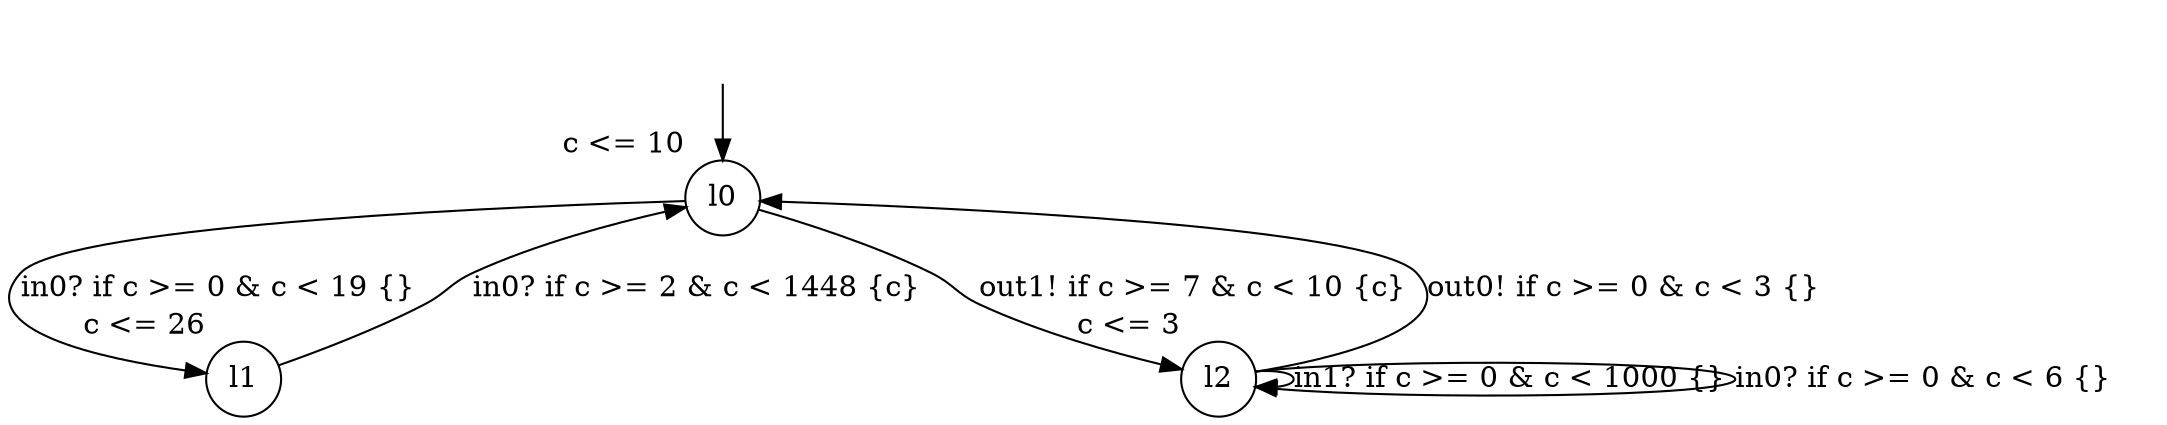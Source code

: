 digraph g {
__start0 [label="" shape="none"];
l0 [shape="circle" margin=0 label="l0", xlabel="c <= 10"];
l1 [shape="circle" margin=0 label="l1", xlabel="c <= 26"];
l2 [shape="circle" margin=0 label="l2", xlabel="c <= 3"];
l0 -> l2 [label="out1! if c >= 7 & c < 10 {c} "];
l0 -> l1 [label="in0? if c >= 0 & c < 19 {} "];
l1 -> l0 [label="in0? if c >= 2 & c < 1448 {c} "];
l2 -> l2 [label="in1? if c >= 0 & c < 1000 {} "];
l2 -> l0 [label="out0! if c >= 0 & c < 3 {} "];
l2 -> l2 [label="in0? if c >= 0 & c < 6 {} "];
__start0 -> l0;
}
